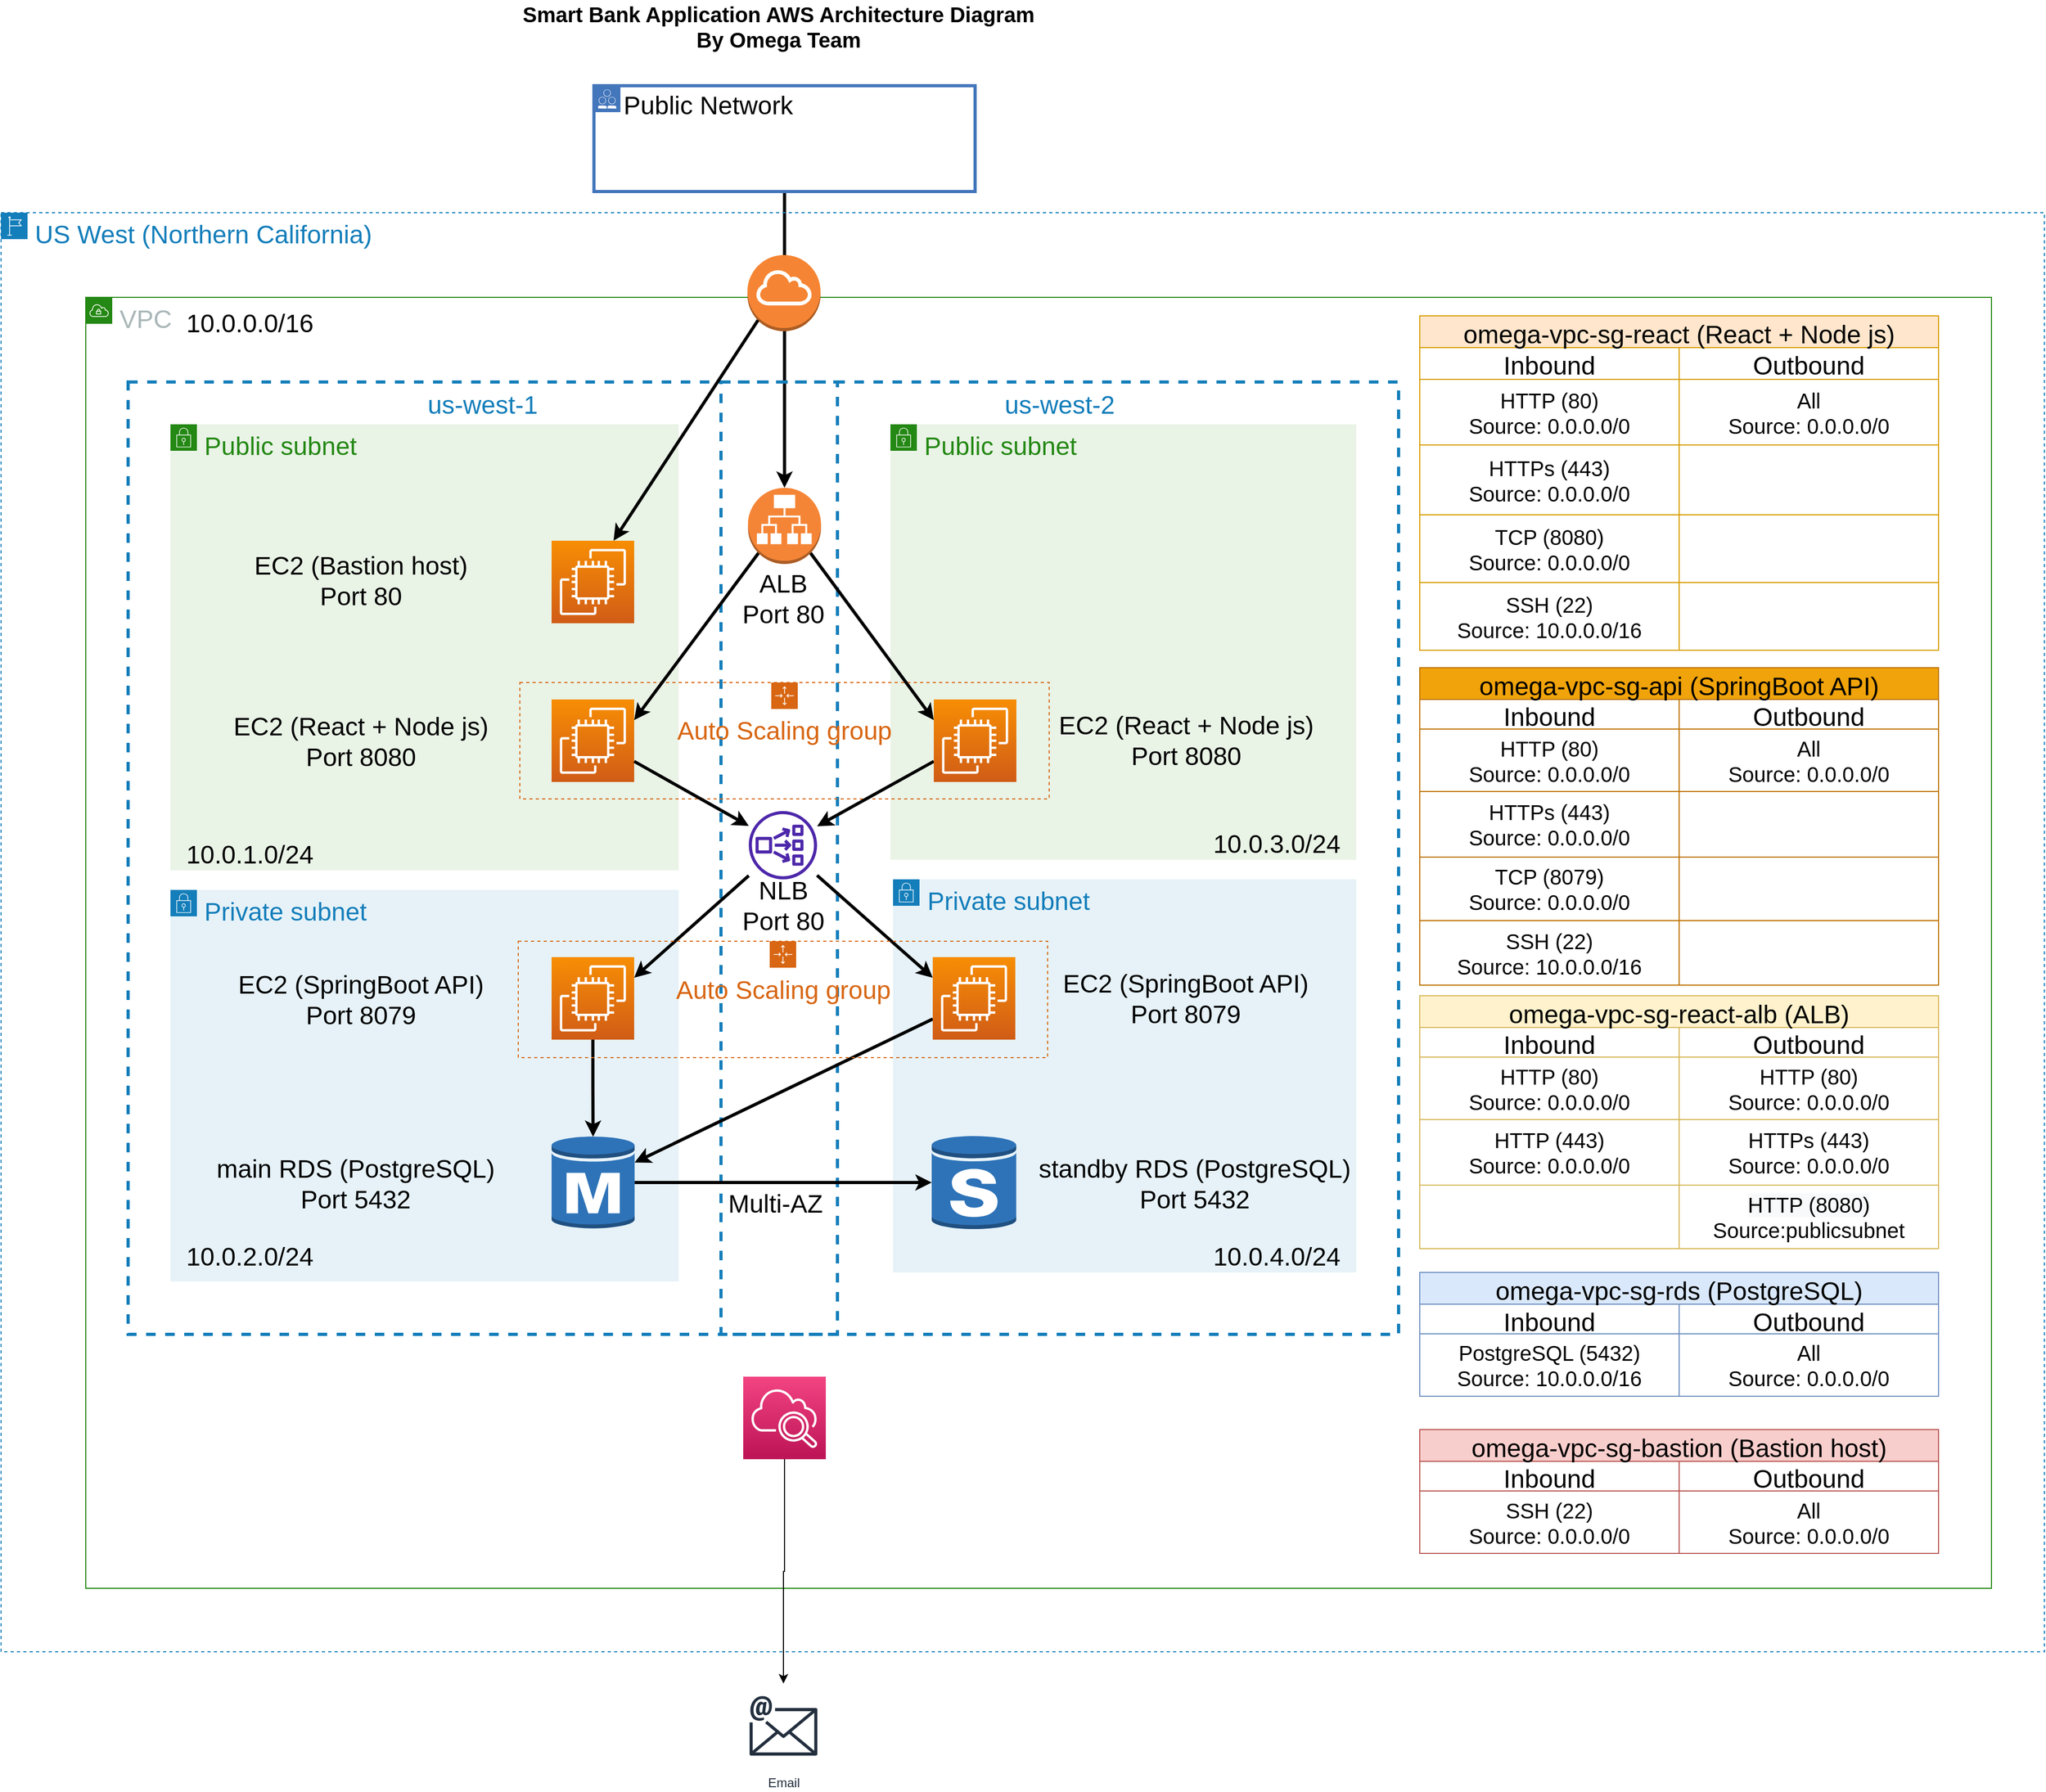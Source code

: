 <mxfile version="20.0.4" type="github">
  <diagram id="q4DbutcKK7p-0qS4GxbQ" name="Page-1">
    <mxGraphModel dx="1043" dy="931" grid="1" gridSize="10" guides="1" tooltips="1" connect="1" arrows="1" fold="1" page="1" pageScale="1" pageWidth="850" pageHeight="1100" math="0" shadow="0">
      <root>
        <mxCell id="0" />
        <mxCell id="1" parent="0" />
        <mxCell id="DpT2R7imNi2lBxHPkehf-1" value="&lt;b&gt;Smart Bank Application AWS Architecture Diagram&lt;br&gt;By Omega Team&lt;br&gt;&lt;/b&gt;" style="text;html=1;strokeColor=none;fillColor=none;align=center;verticalAlign=middle;whiteSpace=wrap;rounded=0;fontSize=20;" parent="1" vertex="1">
          <mxGeometry x="530" y="40" width="489" height="47.5" as="geometry" />
        </mxCell>
        <mxCell id="DpT2R7imNi2lBxHPkehf-2" style="edgeStyle=orthogonalEdgeStyle;rounded=0;orthogonalLoop=1;jettySize=auto;html=1;fontSize=24;strokeWidth=3;entryX=0.5;entryY=0;entryDx=0;entryDy=0;entryPerimeter=0;" parent="1" source="DpT2R7imNi2lBxHPkehf-97" target="DpT2R7imNi2lBxHPkehf-32" edge="1">
          <mxGeometry relative="1" as="geometry">
            <mxPoint x="780" y="392" as="targetPoint" />
          </mxGeometry>
        </mxCell>
        <mxCell id="DpT2R7imNi2lBxHPkehf-3" value="US West (Northern California)" style="points=[[0,0],[0.25,0],[0.5,0],[0.75,0],[1,0],[1,0.25],[1,0.5],[1,0.75],[1,1],[0.75,1],[0.5,1],[0.25,1],[0,1],[0,0.75],[0,0.5],[0,0.25]];outlineConnect=0;gradientColor=none;html=1;whiteSpace=wrap;fontSize=24;fontStyle=0;container=1;pointerEvents=0;collapsible=0;recursiveResize=0;shape=mxgraph.aws4.group;grIcon=mxgraph.aws4.group_region;strokeColor=#147EBA;fillColor=none;verticalAlign=top;align=left;spacingLeft=30;fontColor=#147EBA;dashed=1;" parent="1" vertex="1">
          <mxGeometry x="40" y="240" width="1930" height="1360" as="geometry" />
        </mxCell>
        <mxCell id="DpT2R7imNi2lBxHPkehf-4" value="VPC" style="points=[[0,0],[0.25,0],[0.5,0],[0.75,0],[1,0],[1,0.25],[1,0.5],[1,0.75],[1,1],[0.75,1],[0.5,1],[0.25,1],[0,1],[0,0.75],[0,0.5],[0,0.25]];outlineConnect=0;gradientColor=none;html=1;whiteSpace=wrap;fontSize=24;fontStyle=0;container=1;pointerEvents=0;collapsible=0;recursiveResize=0;shape=mxgraph.aws4.group;grIcon=mxgraph.aws4.group_vpc;strokeColor=#248814;fillColor=none;verticalAlign=top;align=left;spacingLeft=30;fontColor=#AAB7B8;dashed=0;" parent="DpT2R7imNi2lBxHPkehf-3" vertex="1">
          <mxGeometry x="80" y="80" width="1800" height="1220" as="geometry" />
        </mxCell>
        <mxCell id="DpT2R7imNi2lBxHPkehf-5" value="us-west-1" style="fillColor=none;strokeColor=#147EBA;dashed=1;verticalAlign=top;fontStyle=0;fontColor=#147EBA;fontSize=24;strokeWidth=3;" parent="DpT2R7imNi2lBxHPkehf-4" vertex="1">
          <mxGeometry x="40" y="80" width="670" height="900" as="geometry" />
        </mxCell>
        <mxCell id="DpT2R7imNi2lBxHPkehf-6" value="us-west-2" style="fillColor=none;strokeColor=#147EBA;dashed=1;verticalAlign=top;fontStyle=0;fontColor=#147EBA;fontSize=24;strokeWidth=3;" parent="DpT2R7imNi2lBxHPkehf-4" vertex="1">
          <mxGeometry x="600" y="80" width="640" height="900" as="geometry" />
        </mxCell>
        <mxCell id="DpT2R7imNi2lBxHPkehf-11" value="Public subnet" style="points=[[0,0],[0.25,0],[0.5,0],[0.75,0],[1,0],[1,0.25],[1,0.5],[1,0.75],[1,1],[0.75,1],[0.5,1],[0.25,1],[0,1],[0,0.75],[0,0.5],[0,0.25]];outlineConnect=0;gradientColor=none;html=1;whiteSpace=wrap;fontSize=24;fontStyle=0;container=1;pointerEvents=0;collapsible=0;recursiveResize=0;shape=mxgraph.aws4.group;grIcon=mxgraph.aws4.group_security_group;grStroke=0;strokeColor=#248814;fillColor=#E9F3E6;verticalAlign=top;align=left;spacingLeft=30;fontColor=#248814;dashed=0;" parent="DpT2R7imNi2lBxHPkehf-4" vertex="1">
          <mxGeometry x="760" y="120" width="440" height="411.5" as="geometry" />
        </mxCell>
        <mxCell id="DpT2R7imNi2lBxHPkehf-7" value="Public subnet" style="points=[[0,0],[0.25,0],[0.5,0],[0.75,0],[1,0],[1,0.25],[1,0.5],[1,0.75],[1,1],[0.75,1],[0.5,1],[0.25,1],[0,1],[0,0.75],[0,0.5],[0,0.25]];outlineConnect=0;gradientColor=none;html=1;whiteSpace=wrap;fontSize=24;fontStyle=0;container=1;pointerEvents=0;collapsible=0;recursiveResize=0;shape=mxgraph.aws4.group;grIcon=mxgraph.aws4.group_security_group;grStroke=0;strokeColor=#248814;fillColor=#E9F3E6;verticalAlign=top;align=left;spacingLeft=30;fontColor=#248814;dashed=0;" parent="DpT2R7imNi2lBxHPkehf-4" vertex="1">
          <mxGeometry x="80" y="120" width="480" height="421.5" as="geometry" />
        </mxCell>
        <mxCell id="DpT2R7imNi2lBxHPkehf-9" value="&lt;font style=&quot;font-size: 24px;&quot;&gt;10.0.1.0/24&lt;/font&gt;" style="text;html=1;strokeColor=none;fillColor=none;align=center;verticalAlign=middle;whiteSpace=wrap;rounded=0;" parent="DpT2R7imNi2lBxHPkehf-7" vertex="1">
          <mxGeometry y="391.5" width="150" height="30" as="geometry" />
        </mxCell>
        <mxCell id="DpT2R7imNi2lBxHPkehf-10" value="" style="sketch=0;points=[[0,0,0],[0.25,0,0],[0.5,0,0],[0.75,0,0],[1,0,0],[0,1,0],[0.25,1,0],[0.5,1,0],[0.75,1,0],[1,1,0],[0,0.25,0],[0,0.5,0],[0,0.75,0],[1,0.25,0],[1,0.5,0],[1,0.75,0]];outlineConnect=0;fontColor=#232F3E;gradientColor=#F78E04;gradientDirection=north;fillColor=#D05C17;strokeColor=#ffffff;dashed=0;verticalLabelPosition=bottom;verticalAlign=top;align=center;html=1;fontSize=12;fontStyle=0;aspect=fixed;shape=mxgraph.aws4.resourceIcon;resIcon=mxgraph.aws4.ec2;" parent="DpT2R7imNi2lBxHPkehf-7" vertex="1">
          <mxGeometry x="360" y="260" width="78" height="78" as="geometry" />
        </mxCell>
        <mxCell id="I4jei-cAk4bCKx9Ia-9q-2" value="Auto Scaling group" style="points=[[0,0],[0.25,0],[0.5,0],[0.75,0],[1,0],[1,0.25],[1,0.5],[1,0.75],[1,1],[0.75,1],[0.5,1],[0.25,1],[0,1],[0,0.75],[0,0.5],[0,0.25]];outlineConnect=0;gradientColor=none;html=1;whiteSpace=wrap;fontSize=24;fontStyle=0;container=1;pointerEvents=0;collapsible=0;recursiveResize=0;shape=mxgraph.aws4.groupCenter;grIcon=mxgraph.aws4.group_auto_scaling_group;grStroke=1;strokeColor=#D86613;fillColor=none;verticalAlign=top;align=center;fontColor=#D86613;dashed=1;spacingTop=25;" vertex="1" parent="DpT2R7imNi2lBxHPkehf-7">
          <mxGeometry x="330" y="244" width="500" height="110" as="geometry" />
        </mxCell>
        <mxCell id="DpT2R7imNi2lBxHPkehf-12" value="Private subnet" style="points=[[0,0],[0.25,0],[0.5,0],[0.75,0],[1,0],[1,0.25],[1,0.5],[1,0.75],[1,1],[0.75,1],[0.5,1],[0.25,1],[0,1],[0,0.75],[0,0.5],[0,0.25]];outlineConnect=0;gradientColor=none;html=1;whiteSpace=wrap;fontSize=24;fontStyle=0;container=1;pointerEvents=0;collapsible=0;recursiveResize=0;shape=mxgraph.aws4.group;grIcon=mxgraph.aws4.group_security_group;grStroke=0;strokeColor=#147EBA;fillColor=#E6F2F8;verticalAlign=top;align=left;spacingLeft=30;fontColor=#147EBA;dashed=0;" parent="DpT2R7imNi2lBxHPkehf-4" vertex="1">
          <mxGeometry x="80" y="560" width="480" height="370" as="geometry" />
        </mxCell>
        <mxCell id="DpT2R7imNi2lBxHPkehf-94" value="&lt;font style=&quot;font-size: 24px;&quot;&gt;10.0.2.0/24&lt;/font&gt;" style="text;html=1;strokeColor=none;fillColor=none;align=center;verticalAlign=middle;whiteSpace=wrap;rounded=0;" parent="DpT2R7imNi2lBxHPkehf-12" vertex="1">
          <mxGeometry y="331.5" width="150" height="30" as="geometry" />
        </mxCell>
        <mxCell id="DpT2R7imNi2lBxHPkehf-35" value="" style="sketch=0;points=[[0,0,0],[0.25,0,0],[0.5,0,0],[0.75,0,0],[1,0,0],[0,1,0],[0.25,1,0],[0.5,1,0],[0.75,1,0],[1,1,0],[0,0.25,0],[0,0.5,0],[0,0.75,0],[1,0.25,0],[1,0.5,0],[1,0.75,0]];outlineConnect=0;fontColor=#232F3E;gradientColor=#F78E04;gradientDirection=north;fillColor=#D05C17;strokeColor=#ffffff;dashed=0;verticalLabelPosition=bottom;verticalAlign=top;align=center;html=1;fontSize=12;fontStyle=0;aspect=fixed;shape=mxgraph.aws4.resourceIcon;resIcon=mxgraph.aws4.ec2;" parent="DpT2R7imNi2lBxHPkehf-12" vertex="1">
          <mxGeometry x="360" y="63.5" width="78" height="78" as="geometry" />
        </mxCell>
        <mxCell id="DpT2R7imNi2lBxHPkehf-25" value="" style="outlineConnect=0;dashed=0;verticalLabelPosition=bottom;verticalAlign=top;align=center;html=1;shape=mxgraph.aws3.rds_db_instance;fillColor=#2E73B8;gradientColor=none;fontSize=24;" parent="DpT2R7imNi2lBxHPkehf-12" vertex="1">
          <mxGeometry x="360" y="231.5" width="78.38" height="90" as="geometry" />
        </mxCell>
        <mxCell id="DpT2R7imNi2lBxHPkehf-17" style="edgeStyle=orthogonalEdgeStyle;rounded=0;orthogonalLoop=1;jettySize=auto;html=1;entryX=0.5;entryY=0.02;entryDx=0;entryDy=0;entryPerimeter=0;fontSize=24;strokeWidth=3;" parent="DpT2R7imNi2lBxHPkehf-12" source="DpT2R7imNi2lBxHPkehf-35" target="DpT2R7imNi2lBxHPkehf-25" edge="1">
          <mxGeometry relative="1" as="geometry" />
        </mxCell>
        <mxCell id="DpT2R7imNi2lBxHPkehf-13" value="Private subnet" style="points=[[0,0],[0.25,0],[0.5,0],[0.75,0],[1,0],[1,0.25],[1,0.5],[1,0.75],[1,1],[0.75,1],[0.5,1],[0.25,1],[0,1],[0,0.75],[0,0.5],[0,0.25]];outlineConnect=0;gradientColor=none;html=1;whiteSpace=wrap;fontSize=24;fontStyle=0;container=1;pointerEvents=0;collapsible=0;recursiveResize=0;shape=mxgraph.aws4.group;grIcon=mxgraph.aws4.group_security_group;grStroke=0;strokeColor=#147EBA;fillColor=#E6F2F8;verticalAlign=top;align=left;spacingLeft=30;fontColor=#147EBA;dashed=0;" parent="DpT2R7imNi2lBxHPkehf-4" vertex="1">
          <mxGeometry x="762.5" y="550" width="437.5" height="371.5" as="geometry" />
        </mxCell>
        <mxCell id="DpT2R7imNi2lBxHPkehf-14" value="&lt;font style=&quot;font-size: 24px;&quot;&gt;10.0.4.0/24&lt;/font&gt;" style="text;html=1;strokeColor=none;fillColor=none;align=center;verticalAlign=middle;whiteSpace=wrap;rounded=0;" parent="DpT2R7imNi2lBxHPkehf-13" vertex="1">
          <mxGeometry x="287.5" y="341.5" width="150" height="30" as="geometry" />
        </mxCell>
        <mxCell id="DpT2R7imNi2lBxHPkehf-16" value="" style="sketch=0;outlineConnect=0;fontColor=#232F3E;gradientColor=none;fillColor=#4D27AA;strokeColor=none;dashed=0;verticalLabelPosition=bottom;verticalAlign=top;align=center;html=1;fontSize=12;fontStyle=0;aspect=fixed;pointerEvents=1;shape=mxgraph.aws4.network_load_balancer;" parent="DpT2R7imNi2lBxHPkehf-4" vertex="1">
          <mxGeometry x="626.25" y="485.5" width="64.5" height="64.5" as="geometry" />
        </mxCell>
        <mxCell id="DpT2R7imNi2lBxHPkehf-18" value="" style="endArrow=classic;html=1;rounded=0;fontSize=24;strokeWidth=3;entryX=1;entryY=0.25;entryDx=0;entryDy=0;entryPerimeter=0;exitX=0.145;exitY=0.855;exitDx=0;exitDy=0;exitPerimeter=0;" parent="DpT2R7imNi2lBxHPkehf-4" source="DpT2R7imNi2lBxHPkehf-32" target="DpT2R7imNi2lBxHPkehf-10" edge="1">
          <mxGeometry width="50" height="50" relative="1" as="geometry">
            <mxPoint x="621" y="136.675" as="sourcePoint" />
            <mxPoint x="740" y="130" as="targetPoint" />
          </mxGeometry>
        </mxCell>
        <mxCell id="DpT2R7imNi2lBxHPkehf-19" value="" style="endArrow=classic;html=1;rounded=0;fontSize=24;strokeWidth=3;entryX=0;entryY=0.25;entryDx=0;entryDy=0;entryPerimeter=0;exitX=0.855;exitY=0.855;exitDx=0;exitDy=0;exitPerimeter=0;" parent="DpT2R7imNi2lBxHPkehf-4" source="DpT2R7imNi2lBxHPkehf-32" target="DpT2R7imNi2lBxHPkehf-92" edge="1">
          <mxGeometry width="50" height="50" relative="1" as="geometry">
            <mxPoint x="699.0" y="136.533" as="sourcePoint" />
            <mxPoint x="740" y="130" as="targetPoint" />
          </mxGeometry>
        </mxCell>
        <mxCell id="DpT2R7imNi2lBxHPkehf-20" value="" style="endArrow=classic;html=1;rounded=0;fontSize=24;strokeWidth=3;exitX=0;exitY=0.75;exitDx=0;exitDy=0;exitPerimeter=0;" parent="DpT2R7imNi2lBxHPkehf-4" source="DpT2R7imNi2lBxHPkehf-92" target="DpT2R7imNi2lBxHPkehf-16" edge="1">
          <mxGeometry width="50" height="50" relative="1" as="geometry">
            <mxPoint x="690" y="180" as="sourcePoint" />
            <mxPoint x="740" y="130" as="targetPoint" />
          </mxGeometry>
        </mxCell>
        <mxCell id="DpT2R7imNi2lBxHPkehf-21" value="" style="endArrow=classic;html=1;rounded=0;fontSize=24;strokeWidth=3;entryX=1;entryY=0.25;entryDx=0;entryDy=0;entryPerimeter=0;" parent="DpT2R7imNi2lBxHPkehf-4" source="DpT2R7imNi2lBxHPkehf-16" target="DpT2R7imNi2lBxHPkehf-35" edge="1">
          <mxGeometry width="50" height="50" relative="1" as="geometry">
            <mxPoint x="690" y="180" as="sourcePoint" />
            <mxPoint x="740" y="130" as="targetPoint" />
          </mxGeometry>
        </mxCell>
        <mxCell id="DpT2R7imNi2lBxHPkehf-22" value="" style="endArrow=classic;html=1;rounded=0;fontSize=24;strokeWidth=3;entryX=0;entryY=0.25;entryDx=0;entryDy=0;entryPerimeter=0;" parent="DpT2R7imNi2lBxHPkehf-4" source="DpT2R7imNi2lBxHPkehf-16" target="DpT2R7imNi2lBxHPkehf-93" edge="1">
          <mxGeometry width="50" height="50" relative="1" as="geometry">
            <mxPoint x="690" y="180" as="sourcePoint" />
            <mxPoint x="740" y="130" as="targetPoint" />
          </mxGeometry>
        </mxCell>
        <mxCell id="DpT2R7imNi2lBxHPkehf-23" style="edgeStyle=orthogonalEdgeStyle;rounded=0;orthogonalLoop=1;jettySize=auto;html=1;fontSize=24;strokeWidth=3;" parent="DpT2R7imNi2lBxHPkehf-4" source="DpT2R7imNi2lBxHPkehf-25" target="DpT2R7imNi2lBxHPkehf-34" edge="1">
          <mxGeometry relative="1" as="geometry">
            <mxPoint x="480" y="640" as="sourcePoint" />
            <mxPoint x="850" y="660" as="targetPoint" />
          </mxGeometry>
        </mxCell>
        <mxCell id="DpT2R7imNi2lBxHPkehf-24" value="Multi-AZ" style="edgeLabel;html=1;align=center;verticalAlign=middle;resizable=0;points=[];fontSize=24;" parent="DpT2R7imNi2lBxHPkehf-23" vertex="1" connectable="0">
          <mxGeometry x="0.322" y="-8" relative="1" as="geometry">
            <mxPoint x="-53" y="12" as="offset" />
          </mxGeometry>
        </mxCell>
        <mxCell id="DpT2R7imNi2lBxHPkehf-26" value="EC2 (React + Node js)&lt;br&gt;Port 8080" style="text;html=1;strokeColor=none;fillColor=none;align=center;verticalAlign=middle;whiteSpace=wrap;rounded=0;fontSize=24;" parent="DpT2R7imNi2lBxHPkehf-4" vertex="1">
          <mxGeometry x="879" y="379" width="321" height="80" as="geometry" />
        </mxCell>
        <mxCell id="DpT2R7imNi2lBxHPkehf-27" value="NLB&lt;br&gt;Port 80" style="text;html=1;strokeColor=none;fillColor=none;align=center;verticalAlign=middle;whiteSpace=wrap;rounded=0;fontSize=24;" parent="DpT2R7imNi2lBxHPkehf-4" vertex="1">
          <mxGeometry x="608.5" y="560" width="100" height="30" as="geometry" />
        </mxCell>
        <mxCell id="DpT2R7imNi2lBxHPkehf-28" value="ALB&lt;br&gt;Port 80" style="text;html=1;strokeColor=none;fillColor=none;align=center;verticalAlign=middle;whiteSpace=wrap;rounded=0;fontSize=24;" parent="DpT2R7imNi2lBxHPkehf-4" vertex="1">
          <mxGeometry x="608.5" y="270" width="100" height="30" as="geometry" />
        </mxCell>
        <mxCell id="DpT2R7imNi2lBxHPkehf-29" value="" style="endArrow=classic;html=1;rounded=0;fontSize=24;strokeWidth=3;exitX=1;exitY=0.75;exitDx=0;exitDy=0;exitPerimeter=0;" parent="DpT2R7imNi2lBxHPkehf-4" source="DpT2R7imNi2lBxHPkehf-10" target="DpT2R7imNi2lBxHPkehf-16" edge="1">
          <mxGeometry width="50" height="50" relative="1" as="geometry">
            <mxPoint x="690" y="260" as="sourcePoint" />
            <mxPoint x="740" y="210" as="targetPoint" />
          </mxGeometry>
        </mxCell>
        <mxCell id="DpT2R7imNi2lBxHPkehf-30" value="" style="endArrow=classic;html=1;rounded=0;exitX=0;exitY=0.75;exitDx=0;exitDy=0;exitPerimeter=0;strokeWidth=3;" parent="DpT2R7imNi2lBxHPkehf-4" source="DpT2R7imNi2lBxHPkehf-93" target="DpT2R7imNi2lBxHPkehf-25" edge="1">
          <mxGeometry width="50" height="50" relative="1" as="geometry">
            <mxPoint x="650" y="550" as="sourcePoint" />
            <mxPoint x="700" y="500" as="targetPoint" />
          </mxGeometry>
        </mxCell>
        <mxCell id="DpT2R7imNi2lBxHPkehf-31" value="&lt;font style=&quot;font-size: 24px;&quot;&gt;10.0.0.0/16&lt;/font&gt;" style="text;html=1;strokeColor=none;fillColor=none;align=center;verticalAlign=middle;whiteSpace=wrap;rounded=0;" parent="DpT2R7imNi2lBxHPkehf-4" vertex="1">
          <mxGeometry x="80" y="10" width="150" height="30" as="geometry" />
        </mxCell>
        <mxCell id="DpT2R7imNi2lBxHPkehf-32" value="" style="outlineConnect=0;dashed=0;verticalLabelPosition=bottom;verticalAlign=top;align=center;html=1;shape=mxgraph.aws3.application_load_balancer;fillColor=#F58536;gradientColor=none;" parent="DpT2R7imNi2lBxHPkehf-4" vertex="1">
          <mxGeometry x="625.5" y="180" width="69" height="72" as="geometry" />
        </mxCell>
        <mxCell id="DpT2R7imNi2lBxHPkehf-33" value="main&amp;nbsp;RDS (PostgreSQL)&lt;br&gt;Port 5432" style="text;html=1;strokeColor=none;fillColor=none;align=center;verticalAlign=middle;whiteSpace=wrap;rounded=0;fontSize=24;" parent="DpT2R7imNi2lBxHPkehf-4" vertex="1">
          <mxGeometry x="80" y="793.5" width="350" height="88" as="geometry" />
        </mxCell>
        <mxCell id="DpT2R7imNi2lBxHPkehf-34" value="" style="outlineConnect=0;dashed=0;verticalLabelPosition=bottom;verticalAlign=top;align=center;html=1;shape=mxgraph.aws3.rds_db_instance_standby_multi_az;fillColor=#2E73B8;gradientColor=none;fontSize=24;" parent="DpT2R7imNi2lBxHPkehf-4" vertex="1">
          <mxGeometry x="799" y="791.5" width="80" height="90" as="geometry" />
        </mxCell>
        <mxCell id="DpT2R7imNi2lBxHPkehf-36" value="EC2 (SpringBoot API)&lt;br&gt;Port 8079" style="text;html=1;strokeColor=none;fillColor=none;align=center;verticalAlign=middle;whiteSpace=wrap;rounded=0;fontSize=24;" parent="DpT2R7imNi2lBxHPkehf-4" vertex="1">
          <mxGeometry x="878" y="623.5" width="322" height="79" as="geometry" />
        </mxCell>
        <mxCell id="DpT2R7imNi2lBxHPkehf-37" value="omega-vpc-sg-react (React + Node js)" style="shape=table;startSize=30;container=1;collapsible=0;childLayout=tableLayout;fontSize=24;fillColor=#ffe6cc;strokeColor=#d79b00;" parent="DpT2R7imNi2lBxHPkehf-4" vertex="1">
          <mxGeometry x="1260" y="17.5" width="490" height="316" as="geometry" />
        </mxCell>
        <mxCell id="DpT2R7imNi2lBxHPkehf-38" value="" style="shape=tableRow;horizontal=0;startSize=0;swimlaneHead=0;swimlaneBody=0;top=0;left=0;bottom=0;right=0;collapsible=0;dropTarget=0;fillColor=none;points=[[0,0.5],[1,0.5]];portConstraint=eastwest;fontSize=24;" parent="DpT2R7imNi2lBxHPkehf-37" vertex="1">
          <mxGeometry y="30" width="490" height="30" as="geometry" />
        </mxCell>
        <mxCell id="DpT2R7imNi2lBxHPkehf-39" value="Inbound" style="shape=partialRectangle;html=1;whiteSpace=wrap;connectable=0;overflow=hidden;fillColor=none;top=0;left=0;bottom=0;right=0;pointerEvents=1;fontSize=24;" parent="DpT2R7imNi2lBxHPkehf-38" vertex="1">
          <mxGeometry width="245" height="30" as="geometry">
            <mxRectangle width="245" height="30" as="alternateBounds" />
          </mxGeometry>
        </mxCell>
        <mxCell id="DpT2R7imNi2lBxHPkehf-40" value="Outbound" style="shape=partialRectangle;html=1;whiteSpace=wrap;connectable=0;overflow=hidden;fillColor=none;top=0;left=0;bottom=0;right=0;pointerEvents=1;fontSize=24;" parent="DpT2R7imNi2lBxHPkehf-38" vertex="1">
          <mxGeometry x="245" width="245" height="30" as="geometry">
            <mxRectangle width="245" height="30" as="alternateBounds" />
          </mxGeometry>
        </mxCell>
        <mxCell id="DpT2R7imNi2lBxHPkehf-41" value="" style="shape=tableRow;horizontal=0;startSize=0;swimlaneHead=0;swimlaneBody=0;top=0;left=0;bottom=0;right=0;collapsible=0;dropTarget=0;fillColor=none;points=[[0,0.5],[1,0.5]];portConstraint=eastwest;fontSize=24;" parent="DpT2R7imNi2lBxHPkehf-37" vertex="1">
          <mxGeometry y="60" width="490" height="62" as="geometry" />
        </mxCell>
        <mxCell id="DpT2R7imNi2lBxHPkehf-42" value="&lt;font style=&quot;font-size: 20px;&quot;&gt;HTTP (80)&lt;br style=&quot;font-size: 20px;&quot;&gt;Source: 0.0.0.0/0&lt;/font&gt;" style="shape=partialRectangle;html=1;whiteSpace=wrap;connectable=0;overflow=hidden;fillColor=none;top=0;left=0;bottom=0;right=0;pointerEvents=1;fontSize=20;" parent="DpT2R7imNi2lBxHPkehf-41" vertex="1">
          <mxGeometry width="245" height="62" as="geometry">
            <mxRectangle width="245" height="62" as="alternateBounds" />
          </mxGeometry>
        </mxCell>
        <mxCell id="DpT2R7imNi2lBxHPkehf-43" value="All&lt;br&gt;Source: 0.0.0.0/0" style="shape=partialRectangle;html=1;whiteSpace=wrap;connectable=0;overflow=hidden;fillColor=none;top=0;left=0;bottom=0;right=0;pointerEvents=1;fontSize=20;labelBorderColor=none;strokeColor=none;" parent="DpT2R7imNi2lBxHPkehf-41" vertex="1">
          <mxGeometry x="245" width="245" height="62" as="geometry">
            <mxRectangle width="245" height="62" as="alternateBounds" />
          </mxGeometry>
        </mxCell>
        <mxCell id="DpT2R7imNi2lBxHPkehf-44" style="shape=tableRow;horizontal=0;startSize=0;swimlaneHead=0;swimlaneBody=0;top=0;left=0;bottom=0;right=0;collapsible=0;dropTarget=0;fillColor=none;points=[[0,0.5],[1,0.5]];portConstraint=eastwest;fontSize=24;" parent="DpT2R7imNi2lBxHPkehf-37" vertex="1">
          <mxGeometry y="122" width="490" height="66" as="geometry" />
        </mxCell>
        <mxCell id="DpT2R7imNi2lBxHPkehf-45" value="HTTPs (443)&lt;br&gt;Source: 0.0.0.0/0" style="shape=partialRectangle;html=1;whiteSpace=wrap;connectable=0;overflow=hidden;fillColor=none;top=0;left=0;bottom=0;right=0;pointerEvents=1;fontSize=20;" parent="DpT2R7imNi2lBxHPkehf-44" vertex="1">
          <mxGeometry width="245" height="66" as="geometry">
            <mxRectangle width="245" height="66" as="alternateBounds" />
          </mxGeometry>
        </mxCell>
        <mxCell id="DpT2R7imNi2lBxHPkehf-46" value="" style="shape=partialRectangle;html=1;whiteSpace=wrap;connectable=0;overflow=hidden;fillColor=none;top=0;left=0;bottom=0;right=0;pointerEvents=1;fontSize=20;labelBorderColor=none;strokeColor=none;" parent="DpT2R7imNi2lBxHPkehf-44" vertex="1">
          <mxGeometry x="245" width="245" height="66" as="geometry">
            <mxRectangle width="245" height="66" as="alternateBounds" />
          </mxGeometry>
        </mxCell>
        <mxCell id="DpT2R7imNi2lBxHPkehf-47" style="shape=tableRow;horizontal=0;startSize=0;swimlaneHead=0;swimlaneBody=0;top=0;left=0;bottom=0;right=0;collapsible=0;dropTarget=0;fillColor=none;points=[[0,0.5],[1,0.5]];portConstraint=eastwest;fontSize=24;" parent="DpT2R7imNi2lBxHPkehf-37" vertex="1">
          <mxGeometry y="188" width="490" height="64" as="geometry" />
        </mxCell>
        <mxCell id="DpT2R7imNi2lBxHPkehf-48" value="TCP (8080)&lt;br&gt;Source: 0.0.0.0/0" style="shape=partialRectangle;html=1;whiteSpace=wrap;connectable=0;overflow=hidden;fillColor=none;top=0;left=0;bottom=0;right=0;pointerEvents=1;fontSize=20;" parent="DpT2R7imNi2lBxHPkehf-47" vertex="1">
          <mxGeometry width="245" height="64" as="geometry">
            <mxRectangle width="245" height="64" as="alternateBounds" />
          </mxGeometry>
        </mxCell>
        <mxCell id="DpT2R7imNi2lBxHPkehf-49" value="" style="shape=partialRectangle;html=1;whiteSpace=wrap;connectable=0;overflow=hidden;fillColor=none;top=0;left=0;bottom=0;right=0;pointerEvents=1;fontSize=20;labelBorderColor=none;strokeColor=none;" parent="DpT2R7imNi2lBxHPkehf-47" vertex="1">
          <mxGeometry x="245" width="245" height="64" as="geometry">
            <mxRectangle width="245" height="64" as="alternateBounds" />
          </mxGeometry>
        </mxCell>
        <mxCell id="DpT2R7imNi2lBxHPkehf-50" style="shape=tableRow;horizontal=0;startSize=0;swimlaneHead=0;swimlaneBody=0;top=0;left=0;bottom=0;right=0;collapsible=0;dropTarget=0;fillColor=none;points=[[0,0.5],[1,0.5]];portConstraint=eastwest;fontSize=24;" parent="DpT2R7imNi2lBxHPkehf-37" vertex="1">
          <mxGeometry y="252" width="490" height="64" as="geometry" />
        </mxCell>
        <mxCell id="DpT2R7imNi2lBxHPkehf-51" value="SSH (22)&lt;br&gt;Source: 10.0.0.0/16" style="shape=partialRectangle;html=1;whiteSpace=wrap;connectable=0;overflow=hidden;fillColor=none;top=0;left=0;bottom=0;right=0;pointerEvents=1;fontSize=20;" parent="DpT2R7imNi2lBxHPkehf-50" vertex="1">
          <mxGeometry width="245" height="64" as="geometry">
            <mxRectangle width="245" height="64" as="alternateBounds" />
          </mxGeometry>
        </mxCell>
        <mxCell id="DpT2R7imNi2lBxHPkehf-52" value="" style="shape=partialRectangle;html=1;whiteSpace=wrap;connectable=0;overflow=hidden;fillColor=none;top=0;left=0;bottom=0;right=0;pointerEvents=1;fontSize=20;labelBorderColor=none;strokeColor=none;" parent="DpT2R7imNi2lBxHPkehf-50" vertex="1">
          <mxGeometry x="245" width="245" height="64" as="geometry">
            <mxRectangle width="245" height="64" as="alternateBounds" />
          </mxGeometry>
        </mxCell>
        <mxCell id="DpT2R7imNi2lBxHPkehf-53" value="omega-vpc-sg-api (SpringBoot API)" style="shape=table;startSize=30;container=1;collapsible=0;childLayout=tableLayout;fontSize=24;fillColor=#f0a30a;strokeColor=#BD7000;fontColor=#000000;" parent="DpT2R7imNi2lBxHPkehf-4" vertex="1">
          <mxGeometry x="1260" y="350" width="490" height="300" as="geometry" />
        </mxCell>
        <mxCell id="DpT2R7imNi2lBxHPkehf-54" value="" style="shape=tableRow;horizontal=0;startSize=0;swimlaneHead=0;swimlaneBody=0;top=0;left=0;bottom=0;right=0;collapsible=0;dropTarget=0;fillColor=none;points=[[0,0.5],[1,0.5]];portConstraint=eastwest;fontSize=24;" parent="DpT2R7imNi2lBxHPkehf-53" vertex="1">
          <mxGeometry y="30" width="490" height="28" as="geometry" />
        </mxCell>
        <mxCell id="DpT2R7imNi2lBxHPkehf-55" value="Inbound" style="shape=partialRectangle;html=1;whiteSpace=wrap;connectable=0;overflow=hidden;fillColor=none;top=0;left=0;bottom=0;right=0;pointerEvents=1;fontSize=24;" parent="DpT2R7imNi2lBxHPkehf-54" vertex="1">
          <mxGeometry width="245" height="28" as="geometry">
            <mxRectangle width="245" height="28" as="alternateBounds" />
          </mxGeometry>
        </mxCell>
        <mxCell id="DpT2R7imNi2lBxHPkehf-56" value="Outbound" style="shape=partialRectangle;html=1;whiteSpace=wrap;connectable=0;overflow=hidden;fillColor=none;top=0;left=0;bottom=0;right=0;pointerEvents=1;fontSize=24;" parent="DpT2R7imNi2lBxHPkehf-54" vertex="1">
          <mxGeometry x="245" width="245" height="28" as="geometry">
            <mxRectangle width="245" height="28" as="alternateBounds" />
          </mxGeometry>
        </mxCell>
        <mxCell id="DpT2R7imNi2lBxHPkehf-57" value="" style="shape=tableRow;horizontal=0;startSize=0;swimlaneHead=0;swimlaneBody=0;top=0;left=0;bottom=0;right=0;collapsible=0;dropTarget=0;fillColor=none;points=[[0,0.5],[1,0.5]];portConstraint=eastwest;fontSize=24;" parent="DpT2R7imNi2lBxHPkehf-53" vertex="1">
          <mxGeometry y="58" width="490" height="59" as="geometry" />
        </mxCell>
        <mxCell id="DpT2R7imNi2lBxHPkehf-58" value="&lt;font style=&quot;font-size: 20px;&quot;&gt;HTTP (80)&lt;br style=&quot;font-size: 20px;&quot;&gt;Source: 0.0.0.0/0&lt;/font&gt;" style="shape=partialRectangle;html=1;whiteSpace=wrap;connectable=0;overflow=hidden;fillColor=none;top=0;left=0;bottom=0;right=0;pointerEvents=1;fontSize=20;" parent="DpT2R7imNi2lBxHPkehf-57" vertex="1">
          <mxGeometry width="245" height="59" as="geometry">
            <mxRectangle width="245" height="59" as="alternateBounds" />
          </mxGeometry>
        </mxCell>
        <mxCell id="DpT2R7imNi2lBxHPkehf-59" value="All&lt;br&gt;Source: 0.0.0.0/0" style="shape=partialRectangle;html=1;whiteSpace=wrap;connectable=0;overflow=hidden;fillColor=none;top=0;left=0;bottom=0;right=0;pointerEvents=1;fontSize=20;labelBorderColor=none;strokeColor=none;" parent="DpT2R7imNi2lBxHPkehf-57" vertex="1">
          <mxGeometry x="245" width="245" height="59" as="geometry">
            <mxRectangle width="245" height="59" as="alternateBounds" />
          </mxGeometry>
        </mxCell>
        <mxCell id="DpT2R7imNi2lBxHPkehf-60" style="shape=tableRow;horizontal=0;startSize=0;swimlaneHead=0;swimlaneBody=0;top=0;left=0;bottom=0;right=0;collapsible=0;dropTarget=0;fillColor=none;points=[[0,0.5],[1,0.5]];portConstraint=eastwest;fontSize=24;" parent="DpT2R7imNi2lBxHPkehf-53" vertex="1">
          <mxGeometry y="117" width="490" height="62" as="geometry" />
        </mxCell>
        <mxCell id="DpT2R7imNi2lBxHPkehf-61" value="HTTPs (443)&lt;br&gt;Source: 0.0.0.0/0" style="shape=partialRectangle;html=1;whiteSpace=wrap;connectable=0;overflow=hidden;fillColor=none;top=0;left=0;bottom=0;right=0;pointerEvents=1;fontSize=20;" parent="DpT2R7imNi2lBxHPkehf-60" vertex="1">
          <mxGeometry width="245" height="62" as="geometry">
            <mxRectangle width="245" height="62" as="alternateBounds" />
          </mxGeometry>
        </mxCell>
        <mxCell id="DpT2R7imNi2lBxHPkehf-62" value="" style="shape=partialRectangle;html=1;whiteSpace=wrap;connectable=0;overflow=hidden;fillColor=none;top=0;left=0;bottom=0;right=0;pointerEvents=1;fontSize=20;labelBorderColor=none;strokeColor=none;" parent="DpT2R7imNi2lBxHPkehf-60" vertex="1">
          <mxGeometry x="245" width="245" height="62" as="geometry">
            <mxRectangle width="245" height="62" as="alternateBounds" />
          </mxGeometry>
        </mxCell>
        <mxCell id="DpT2R7imNi2lBxHPkehf-63" style="shape=tableRow;horizontal=0;startSize=0;swimlaneHead=0;swimlaneBody=0;top=0;left=0;bottom=0;right=0;collapsible=0;dropTarget=0;fillColor=none;points=[[0,0.5],[1,0.5]];portConstraint=eastwest;fontSize=24;" parent="DpT2R7imNi2lBxHPkehf-53" vertex="1">
          <mxGeometry y="179" width="490" height="60" as="geometry" />
        </mxCell>
        <mxCell id="DpT2R7imNi2lBxHPkehf-64" value="TCP (8079)&lt;br&gt;Source: 0.0.0.0/0" style="shape=partialRectangle;html=1;whiteSpace=wrap;connectable=0;overflow=hidden;fillColor=none;top=0;left=0;bottom=0;right=0;pointerEvents=1;fontSize=20;" parent="DpT2R7imNi2lBxHPkehf-63" vertex="1">
          <mxGeometry width="245" height="60" as="geometry">
            <mxRectangle width="245" height="60" as="alternateBounds" />
          </mxGeometry>
        </mxCell>
        <mxCell id="DpT2R7imNi2lBxHPkehf-65" value="" style="shape=partialRectangle;html=1;whiteSpace=wrap;connectable=0;overflow=hidden;fillColor=none;top=0;left=0;bottom=0;right=0;pointerEvents=1;fontSize=20;labelBorderColor=none;strokeColor=none;" parent="DpT2R7imNi2lBxHPkehf-63" vertex="1">
          <mxGeometry x="245" width="245" height="60" as="geometry">
            <mxRectangle width="245" height="60" as="alternateBounds" />
          </mxGeometry>
        </mxCell>
        <mxCell id="DpT2R7imNi2lBxHPkehf-66" style="shape=tableRow;horizontal=0;startSize=0;swimlaneHead=0;swimlaneBody=0;top=0;left=0;bottom=0;right=0;collapsible=0;dropTarget=0;fillColor=none;points=[[0,0.5],[1,0.5]];portConstraint=eastwest;fontSize=24;" parent="DpT2R7imNi2lBxHPkehf-53" vertex="1">
          <mxGeometry y="239" width="490" height="61" as="geometry" />
        </mxCell>
        <mxCell id="DpT2R7imNi2lBxHPkehf-67" value="SSH (22)&lt;br&gt;Source: 10.0.0.0/16" style="shape=partialRectangle;html=1;whiteSpace=wrap;connectable=0;overflow=hidden;fillColor=none;top=0;left=0;bottom=0;right=0;pointerEvents=1;fontSize=20;" parent="DpT2R7imNi2lBxHPkehf-66" vertex="1">
          <mxGeometry width="245" height="61" as="geometry">
            <mxRectangle width="245" height="61" as="alternateBounds" />
          </mxGeometry>
        </mxCell>
        <mxCell id="DpT2R7imNi2lBxHPkehf-68" value="" style="shape=partialRectangle;html=1;whiteSpace=wrap;connectable=0;overflow=hidden;fillColor=none;top=0;left=0;bottom=0;right=0;pointerEvents=1;fontSize=20;labelBorderColor=none;strokeColor=none;" parent="DpT2R7imNi2lBxHPkehf-66" vertex="1">
          <mxGeometry x="245" width="245" height="61" as="geometry">
            <mxRectangle width="245" height="61" as="alternateBounds" />
          </mxGeometry>
        </mxCell>
        <mxCell id="DpT2R7imNi2lBxHPkehf-69" value="omega-vpc-sg-react-alb (ALB)" style="shape=table;startSize=30;container=1;collapsible=0;childLayout=tableLayout;fontSize=24;fillColor=#fff2cc;strokeColor=#d6b656;" parent="DpT2R7imNi2lBxHPkehf-4" vertex="1">
          <mxGeometry x="1260" y="660" width="490" height="239" as="geometry" />
        </mxCell>
        <mxCell id="DpT2R7imNi2lBxHPkehf-70" value="" style="shape=tableRow;horizontal=0;startSize=0;swimlaneHead=0;swimlaneBody=0;top=0;left=0;bottom=0;right=0;collapsible=0;dropTarget=0;fillColor=none;points=[[0,0.5],[1,0.5]];portConstraint=eastwest;fontSize=24;" parent="DpT2R7imNi2lBxHPkehf-69" vertex="1">
          <mxGeometry y="30" width="490" height="28" as="geometry" />
        </mxCell>
        <mxCell id="DpT2R7imNi2lBxHPkehf-71" value="Inbound" style="shape=partialRectangle;html=1;whiteSpace=wrap;connectable=0;overflow=hidden;fillColor=none;top=0;left=0;bottom=0;right=0;pointerEvents=1;fontSize=24;" parent="DpT2R7imNi2lBxHPkehf-70" vertex="1">
          <mxGeometry width="245" height="28" as="geometry">
            <mxRectangle width="245" height="28" as="alternateBounds" />
          </mxGeometry>
        </mxCell>
        <mxCell id="DpT2R7imNi2lBxHPkehf-72" value="Outbound" style="shape=partialRectangle;html=1;whiteSpace=wrap;connectable=0;overflow=hidden;fillColor=none;top=0;left=0;bottom=0;right=0;pointerEvents=1;fontSize=24;" parent="DpT2R7imNi2lBxHPkehf-70" vertex="1">
          <mxGeometry x="245" width="245" height="28" as="geometry">
            <mxRectangle width="245" height="28" as="alternateBounds" />
          </mxGeometry>
        </mxCell>
        <mxCell id="DpT2R7imNi2lBxHPkehf-73" value="" style="shape=tableRow;horizontal=0;startSize=0;swimlaneHead=0;swimlaneBody=0;top=0;left=0;bottom=0;right=0;collapsible=0;dropTarget=0;fillColor=none;points=[[0,0.5],[1,0.5]];portConstraint=eastwest;fontSize=24;" parent="DpT2R7imNi2lBxHPkehf-69" vertex="1">
          <mxGeometry y="58" width="490" height="59" as="geometry" />
        </mxCell>
        <mxCell id="DpT2R7imNi2lBxHPkehf-74" value="&lt;font style=&quot;font-size: 20px;&quot;&gt;HTTP (80)&lt;br style=&quot;font-size: 20px;&quot;&gt;Source: 0.0.0.0/0&lt;/font&gt;" style="shape=partialRectangle;html=1;whiteSpace=wrap;connectable=0;overflow=hidden;fillColor=none;top=0;left=0;bottom=0;right=0;pointerEvents=1;fontSize=20;" parent="DpT2R7imNi2lBxHPkehf-73" vertex="1">
          <mxGeometry width="245" height="59" as="geometry">
            <mxRectangle width="245" height="59" as="alternateBounds" />
          </mxGeometry>
        </mxCell>
        <mxCell id="DpT2R7imNi2lBxHPkehf-75" value="HTTP (80)&lt;br&gt;Source: 0.0.0.0/0" style="shape=partialRectangle;html=1;whiteSpace=wrap;connectable=0;overflow=hidden;fillColor=none;top=0;left=0;bottom=0;right=0;pointerEvents=1;fontSize=20;labelBorderColor=none;strokeColor=none;" parent="DpT2R7imNi2lBxHPkehf-73" vertex="1">
          <mxGeometry x="245" width="245" height="59" as="geometry">
            <mxRectangle width="245" height="59" as="alternateBounds" />
          </mxGeometry>
        </mxCell>
        <mxCell id="DpT2R7imNi2lBxHPkehf-76" style="shape=tableRow;horizontal=0;startSize=0;swimlaneHead=0;swimlaneBody=0;top=0;left=0;bottom=0;right=0;collapsible=0;dropTarget=0;fillColor=none;points=[[0,0.5],[1,0.5]];portConstraint=eastwest;fontSize=24;" parent="DpT2R7imNi2lBxHPkehf-69" vertex="1">
          <mxGeometry y="117" width="490" height="62" as="geometry" />
        </mxCell>
        <mxCell id="DpT2R7imNi2lBxHPkehf-77" value="HTTP (443)&lt;br&gt;Source: 0.0.0.0/0" style="shape=partialRectangle;html=1;whiteSpace=wrap;connectable=0;overflow=hidden;fillColor=none;top=0;left=0;bottom=0;right=0;pointerEvents=1;fontSize=20;" parent="DpT2R7imNi2lBxHPkehf-76" vertex="1">
          <mxGeometry width="245" height="62" as="geometry">
            <mxRectangle width="245" height="62" as="alternateBounds" />
          </mxGeometry>
        </mxCell>
        <mxCell id="DpT2R7imNi2lBxHPkehf-78" value="HTTPs (443)&lt;br&gt;Source: 0.0.0.0/0" style="shape=partialRectangle;html=1;whiteSpace=wrap;connectable=0;overflow=hidden;fillColor=none;top=0;left=0;bottom=0;right=0;pointerEvents=1;fontSize=20;labelBorderColor=none;strokeColor=none;" parent="DpT2R7imNi2lBxHPkehf-76" vertex="1">
          <mxGeometry x="245" width="245" height="62" as="geometry">
            <mxRectangle width="245" height="62" as="alternateBounds" />
          </mxGeometry>
        </mxCell>
        <mxCell id="DpT2R7imNi2lBxHPkehf-79" style="shape=tableRow;horizontal=0;startSize=0;swimlaneHead=0;swimlaneBody=0;top=0;left=0;bottom=0;right=0;collapsible=0;dropTarget=0;fillColor=none;points=[[0,0.5],[1,0.5]];portConstraint=eastwest;fontSize=24;" parent="DpT2R7imNi2lBxHPkehf-69" vertex="1">
          <mxGeometry y="179" width="490" height="60" as="geometry" />
        </mxCell>
        <mxCell id="DpT2R7imNi2lBxHPkehf-80" value="" style="shape=partialRectangle;html=1;whiteSpace=wrap;connectable=0;overflow=hidden;fillColor=none;top=0;left=0;bottom=0;right=0;pointerEvents=1;fontSize=20;" parent="DpT2R7imNi2lBxHPkehf-79" vertex="1">
          <mxGeometry width="245" height="60" as="geometry">
            <mxRectangle width="245" height="60" as="alternateBounds" />
          </mxGeometry>
        </mxCell>
        <mxCell id="DpT2R7imNi2lBxHPkehf-81" value="&lt;span style=&quot;color: rgb(0, 0, 0); font-family: Helvetica; font-size: 20px; font-style: normal; font-variant-ligatures: normal; font-variant-caps: normal; font-weight: 400; letter-spacing: normal; orphans: 2; text-align: center; text-indent: 0px; text-transform: none; widows: 2; word-spacing: 0px; -webkit-text-stroke-width: 0px; background-color: rgb(248, 249, 250); text-decoration-thickness: initial; text-decoration-style: initial; text-decoration-color: initial; float: none; display: inline !important;&quot;&gt;HTTP (8080)&lt;/span&gt;&lt;br style=&quot;color: rgb(0, 0, 0); font-family: Helvetica; font-size: 20px; font-style: normal; font-variant-ligatures: normal; font-variant-caps: normal; font-weight: 400; letter-spacing: normal; orphans: 2; text-align: center; text-indent: 0px; text-transform: none; widows: 2; word-spacing: 0px; -webkit-text-stroke-width: 0px; background-color: rgb(248, 249, 250); text-decoration-thickness: initial; text-decoration-style: initial; text-decoration-color: initial;&quot;&gt;Source:publicsubnet" style="shape=partialRectangle;html=1;whiteSpace=wrap;connectable=0;overflow=hidden;fillColor=none;top=0;left=0;bottom=0;right=0;pointerEvents=1;fontSize=20;labelBorderColor=none;strokeColor=none;" parent="DpT2R7imNi2lBxHPkehf-79" vertex="1">
          <mxGeometry x="245" width="245" height="60" as="geometry">
            <mxRectangle width="245" height="60" as="alternateBounds" />
          </mxGeometry>
        </mxCell>
        <mxCell id="DpT2R7imNi2lBxHPkehf-82" value="" style="sketch=0;points=[[0,0,0],[0.25,0,0],[0.5,0,0],[0.75,0,0],[1,0,0],[0,1,0],[0.25,1,0],[0.5,1,0],[0.75,1,0],[1,1,0],[0,0.25,0],[0,0.5,0],[0,0.75,0],[1,0.25,0],[1,0.5,0],[1,0.75,0]];points=[[0,0,0],[0.25,0,0],[0.5,0,0],[0.75,0,0],[1,0,0],[0,1,0],[0.25,1,0],[0.5,1,0],[0.75,1,0],[1,1,0],[0,0.25,0],[0,0.5,0],[0,0.75,0],[1,0.25,0],[1,0.5,0],[1,0.75,0]];outlineConnect=0;fontColor=#232F3E;gradientColor=#F34482;gradientDirection=north;fillColor=#BC1356;strokeColor=#ffffff;dashed=0;verticalLabelPosition=bottom;verticalAlign=top;align=center;html=1;fontSize=12;fontStyle=0;aspect=fixed;shape=mxgraph.aws4.resourceIcon;resIcon=mxgraph.aws4.cloudwatch_2;" parent="DpT2R7imNi2lBxHPkehf-4" vertex="1">
          <mxGeometry x="621" y="1020" width="78" height="78" as="geometry" />
        </mxCell>
        <mxCell id="DpT2R7imNi2lBxHPkehf-83" value="omega-vpc-sg-rds (PostgreSQL)" style="shape=table;startSize=30;container=1;collapsible=0;childLayout=tableLayout;fontSize=24;fillColor=#dae8fc;strokeColor=#6c8ebf;" parent="DpT2R7imNi2lBxHPkehf-4" vertex="1">
          <mxGeometry x="1260" y="921.5" width="490" height="117" as="geometry" />
        </mxCell>
        <mxCell id="DpT2R7imNi2lBxHPkehf-84" value="" style="shape=tableRow;horizontal=0;startSize=0;swimlaneHead=0;swimlaneBody=0;top=0;left=0;bottom=0;right=0;collapsible=0;dropTarget=0;fillColor=none;points=[[0,0.5],[1,0.5]];portConstraint=eastwest;fontSize=24;" parent="DpT2R7imNi2lBxHPkehf-83" vertex="1">
          <mxGeometry y="30" width="490" height="28" as="geometry" />
        </mxCell>
        <mxCell id="DpT2R7imNi2lBxHPkehf-85" value="Inbound" style="shape=partialRectangle;html=1;whiteSpace=wrap;connectable=0;overflow=hidden;fillColor=none;top=0;left=0;bottom=0;right=0;pointerEvents=1;fontSize=24;" parent="DpT2R7imNi2lBxHPkehf-84" vertex="1">
          <mxGeometry width="245" height="28" as="geometry">
            <mxRectangle width="245" height="28" as="alternateBounds" />
          </mxGeometry>
        </mxCell>
        <mxCell id="DpT2R7imNi2lBxHPkehf-86" value="Outbound" style="shape=partialRectangle;html=1;whiteSpace=wrap;connectable=0;overflow=hidden;fillColor=none;top=0;left=0;bottom=0;right=0;pointerEvents=1;fontSize=24;" parent="DpT2R7imNi2lBxHPkehf-84" vertex="1">
          <mxGeometry x="245" width="245" height="28" as="geometry">
            <mxRectangle width="245" height="28" as="alternateBounds" />
          </mxGeometry>
        </mxCell>
        <mxCell id="DpT2R7imNi2lBxHPkehf-87" value="" style="shape=tableRow;horizontal=0;startSize=0;swimlaneHead=0;swimlaneBody=0;top=0;left=0;bottom=0;right=0;collapsible=0;dropTarget=0;fillColor=none;points=[[0,0.5],[1,0.5]];portConstraint=eastwest;fontSize=24;" parent="DpT2R7imNi2lBxHPkehf-83" vertex="1">
          <mxGeometry y="58" width="490" height="59" as="geometry" />
        </mxCell>
        <mxCell id="DpT2R7imNi2lBxHPkehf-88" value="&lt;font style=&quot;font-size: 20px;&quot;&gt;PostgreSQL (5432)&lt;br style=&quot;font-size: 20px;&quot;&gt;Source: 10.0.0.0/16&lt;/font&gt;" style="shape=partialRectangle;html=1;whiteSpace=wrap;connectable=0;overflow=hidden;fillColor=none;top=0;left=0;bottom=0;right=0;pointerEvents=1;fontSize=20;" parent="DpT2R7imNi2lBxHPkehf-87" vertex="1">
          <mxGeometry width="245" height="59" as="geometry">
            <mxRectangle width="245" height="59" as="alternateBounds" />
          </mxGeometry>
        </mxCell>
        <mxCell id="DpT2R7imNi2lBxHPkehf-89" value="All&lt;br&gt;Source: 0.0.0.0/0" style="shape=partialRectangle;html=1;whiteSpace=wrap;connectable=0;overflow=hidden;fillColor=none;top=0;left=0;bottom=0;right=0;pointerEvents=1;fontSize=20;labelBorderColor=none;strokeColor=none;" parent="DpT2R7imNi2lBxHPkehf-87" vertex="1">
          <mxGeometry x="245" width="245" height="59" as="geometry">
            <mxRectangle width="245" height="59" as="alternateBounds" />
          </mxGeometry>
        </mxCell>
        <mxCell id="DpT2R7imNi2lBxHPkehf-91" value="&lt;font style=&quot;font-size: 24px;&quot;&gt;10.0.3.0/24&lt;/font&gt;" style="text;html=1;strokeColor=none;fillColor=none;align=center;verticalAlign=middle;whiteSpace=wrap;rounded=0;" parent="DpT2R7imNi2lBxHPkehf-4" vertex="1">
          <mxGeometry x="1050" y="501.5" width="150" height="30" as="geometry" />
        </mxCell>
        <mxCell id="DpT2R7imNi2lBxHPkehf-93" value="" style="sketch=0;points=[[0,0,0],[0.25,0,0],[0.5,0,0],[0.75,0,0],[1,0,0],[0,1,0],[0.25,1,0],[0.5,1,0],[0.75,1,0],[1,1,0],[0,0.25,0],[0,0.5,0],[0,0.75,0],[1,0.25,0],[1,0.5,0],[1,0.75,0]];outlineConnect=0;fontColor=#232F3E;gradientColor=#F78E04;gradientDirection=north;fillColor=#D05C17;strokeColor=#ffffff;dashed=0;verticalLabelPosition=bottom;verticalAlign=top;align=center;html=1;fontSize=12;fontStyle=0;aspect=fixed;shape=mxgraph.aws4.resourceIcon;resIcon=mxgraph.aws4.ec2;" parent="DpT2R7imNi2lBxHPkehf-4" vertex="1">
          <mxGeometry x="800" y="623.5" width="78" height="78" as="geometry" />
        </mxCell>
        <mxCell id="DpT2R7imNi2lBxHPkehf-95" value="EC2 (SpringBoot API)&lt;br&gt;Port 8079" style="text;html=1;strokeColor=none;fillColor=none;align=center;verticalAlign=middle;whiteSpace=wrap;rounded=0;fontSize=24;" parent="DpT2R7imNi2lBxHPkehf-4" vertex="1">
          <mxGeometry x="80" y="624.5" width="360" height="78" as="geometry" />
        </mxCell>
        <mxCell id="DpT2R7imNi2lBxHPkehf-15" value="standby RDS (PostgreSQL)&lt;br&gt;Port 5432" style="text;html=1;strokeColor=none;fillColor=none;align=center;verticalAlign=middle;whiteSpace=wrap;rounded=0;fontSize=24;" parent="DpT2R7imNi2lBxHPkehf-4" vertex="1">
          <mxGeometry x="895" y="797.5" width="305" height="80" as="geometry" />
        </mxCell>
        <mxCell id="u4KVmvpJrNu0O2P0xlmL-3" value="" style="sketch=0;points=[[0,0,0],[0.25,0,0],[0.5,0,0],[0.75,0,0],[1,0,0],[0,1,0],[0.25,1,0],[0.5,1,0],[0.75,1,0],[1,1,0],[0,0.25,0],[0,0.5,0],[0,0.75,0],[1,0.25,0],[1,0.5,0],[1,0.75,0]];outlineConnect=0;fontColor=#232F3E;gradientColor=#F78E04;gradientDirection=north;fillColor=#D05C17;strokeColor=#ffffff;dashed=0;verticalLabelPosition=bottom;verticalAlign=top;align=center;html=1;fontSize=12;fontStyle=0;aspect=fixed;shape=mxgraph.aws4.resourceIcon;resIcon=mxgraph.aws4.ec2;" parent="DpT2R7imNi2lBxHPkehf-4" vertex="1">
          <mxGeometry x="440" y="230" width="78" height="78" as="geometry" />
        </mxCell>
        <mxCell id="u4KVmvpJrNu0O2P0xlmL-6" value="EC2 (Bastion host)&lt;br&gt;Port 80" style="text;html=1;strokeColor=none;fillColor=none;align=center;verticalAlign=middle;whiteSpace=wrap;rounded=0;fontSize=24;" parent="DpT2R7imNi2lBxHPkehf-4" vertex="1">
          <mxGeometry x="80" y="228" width="360" height="80" as="geometry" />
        </mxCell>
        <mxCell id="DpT2R7imNi2lBxHPkehf-92" value="" style="sketch=0;points=[[0,0,0],[0.25,0,0],[0.5,0,0],[0.75,0,0],[1,0,0],[0,1,0],[0.25,1,0],[0.5,1,0],[0.75,1,0],[1,1,0],[0,0.25,0],[0,0.5,0],[0,0.75,0],[1,0.25,0],[1,0.5,0],[1,0.75,0]];outlineConnect=0;fontColor=#232F3E;gradientColor=#F78E04;gradientDirection=north;fillColor=#D05C17;strokeColor=#ffffff;dashed=0;verticalLabelPosition=bottom;verticalAlign=top;align=center;html=1;fontSize=12;fontStyle=0;aspect=fixed;shape=mxgraph.aws4.resourceIcon;resIcon=mxgraph.aws4.ec2;" parent="DpT2R7imNi2lBxHPkehf-4" vertex="1">
          <mxGeometry x="801" y="380" width="78" height="78" as="geometry" />
        </mxCell>
        <mxCell id="DpT2R7imNi2lBxHPkehf-90" value="EC2 (React + Node js)&lt;br&gt;Port 8080" style="text;html=1;strokeColor=none;fillColor=none;align=center;verticalAlign=middle;whiteSpace=wrap;rounded=0;fontSize=24;" parent="DpT2R7imNi2lBxHPkehf-4" vertex="1">
          <mxGeometry x="80" y="380" width="360" height="80" as="geometry" />
        </mxCell>
        <mxCell id="I4jei-cAk4bCKx9Ia-9q-3" value="Auto Scaling group" style="points=[[0,0],[0.25,0],[0.5,0],[0.75,0],[1,0],[1,0.25],[1,0.5],[1,0.75],[1,1],[0.75,1],[0.5,1],[0.25,1],[0,1],[0,0.75],[0,0.5],[0,0.25]];outlineConnect=0;gradientColor=none;html=1;whiteSpace=wrap;fontSize=24;fontStyle=0;container=1;pointerEvents=0;collapsible=0;recursiveResize=0;shape=mxgraph.aws4.groupCenter;grIcon=mxgraph.aws4.group_auto_scaling_group;grStroke=1;strokeColor=#D86613;fillColor=none;verticalAlign=top;align=center;fontColor=#D86613;dashed=1;spacingTop=25;" vertex="1" parent="DpT2R7imNi2lBxHPkehf-4">
          <mxGeometry x="408.5" y="608.5" width="500" height="110" as="geometry" />
        </mxCell>
        <mxCell id="DpT2R7imNi2lBxHPkehf-96" value="" style="outlineConnect=0;dashed=0;verticalLabelPosition=bottom;verticalAlign=top;align=center;html=1;shape=mxgraph.aws3.internet_gateway;fillColor=#F58534;gradientColor=none;" parent="DpT2R7imNi2lBxHPkehf-3" vertex="1">
          <mxGeometry x="705" y="40" width="69" height="72" as="geometry" />
        </mxCell>
        <mxCell id="u4KVmvpJrNu0O2P0xlmL-5" value="" style="endArrow=classic;html=1;rounded=0;entryX=0.75;entryY=0;entryDx=0;entryDy=0;entryPerimeter=0;strokeWidth=3;exitX=0.145;exitY=0.855;exitDx=0;exitDy=0;exitPerimeter=0;" parent="DpT2R7imNi2lBxHPkehf-3" source="DpT2R7imNi2lBxHPkehf-96" target="u4KVmvpJrNu0O2P0xlmL-3" edge="1">
          <mxGeometry width="50" height="50" relative="1" as="geometry">
            <mxPoint x="830" y="550" as="sourcePoint" />
            <mxPoint x="880" y="500" as="targetPoint" />
          </mxGeometry>
        </mxCell>
        <mxCell id="DpT2R7imNi2lBxHPkehf-97" value="Public Network" style="shape=mxgraph.ibm.box;prType=public;fontStyle=0;verticalAlign=top;align=left;spacingLeft=32;spacingTop=4;fillColor=none;rounded=0;whiteSpace=wrap;html=1;strokeColor=#4376BB;strokeWidth=3;dashed=0;container=1;spacing=-4;collapsible=0;expand=0;recursiveResize=0;fontSize=24;" parent="1" vertex="1">
          <mxGeometry x="600" y="120" width="360" height="100" as="geometry" />
        </mxCell>
        <mxCell id="DpT2R7imNi2lBxHPkehf-98" value="Email" style="sketch=0;outlineConnect=0;fontColor=#232F3E;gradientColor=none;strokeColor=#232F3E;fillColor=#ffffff;dashed=0;verticalLabelPosition=bottom;verticalAlign=top;align=center;html=1;fontSize=12;fontStyle=0;aspect=fixed;shape=mxgraph.aws4.resourceIcon;resIcon=mxgraph.aws4.email;" parent="1" vertex="1">
          <mxGeometry x="739" y="1630" width="80" height="80" as="geometry" />
        </mxCell>
        <mxCell id="DpT2R7imNi2lBxHPkehf-99" style="edgeStyle=orthogonalEdgeStyle;rounded=0;orthogonalLoop=1;jettySize=auto;html=1;fontSize=24;" parent="1" source="DpT2R7imNi2lBxHPkehf-82" target="DpT2R7imNi2lBxHPkehf-98" edge="1">
          <mxGeometry relative="1" as="geometry" />
        </mxCell>
        <mxCell id="u4KVmvpJrNu0O2P0xlmL-28" value="omega-vpc-sg-bastion (Bastion host)" style="shape=table;startSize=30;container=1;collapsible=0;childLayout=tableLayout;fontSize=24;fillColor=#f8cecc;strokeColor=#b85450;" parent="1" vertex="1">
          <mxGeometry x="1380" y="1390" width="490" height="117" as="geometry" />
        </mxCell>
        <mxCell id="u4KVmvpJrNu0O2P0xlmL-29" value="" style="shape=tableRow;horizontal=0;startSize=0;swimlaneHead=0;swimlaneBody=0;top=0;left=0;bottom=0;right=0;collapsible=0;dropTarget=0;fillColor=none;points=[[0,0.5],[1,0.5]];portConstraint=eastwest;fontSize=24;" parent="u4KVmvpJrNu0O2P0xlmL-28" vertex="1">
          <mxGeometry y="30" width="490" height="28" as="geometry" />
        </mxCell>
        <mxCell id="u4KVmvpJrNu0O2P0xlmL-30" value="Inbound" style="shape=partialRectangle;html=1;whiteSpace=wrap;connectable=0;overflow=hidden;fillColor=none;top=0;left=0;bottom=0;right=0;pointerEvents=1;fontSize=24;" parent="u4KVmvpJrNu0O2P0xlmL-29" vertex="1">
          <mxGeometry width="245" height="28" as="geometry">
            <mxRectangle width="245" height="28" as="alternateBounds" />
          </mxGeometry>
        </mxCell>
        <mxCell id="u4KVmvpJrNu0O2P0xlmL-31" value="Outbound" style="shape=partialRectangle;html=1;whiteSpace=wrap;connectable=0;overflow=hidden;fillColor=none;top=0;left=0;bottom=0;right=0;pointerEvents=1;fontSize=24;" parent="u4KVmvpJrNu0O2P0xlmL-29" vertex="1">
          <mxGeometry x="245" width="245" height="28" as="geometry">
            <mxRectangle width="245" height="28" as="alternateBounds" />
          </mxGeometry>
        </mxCell>
        <mxCell id="u4KVmvpJrNu0O2P0xlmL-32" value="" style="shape=tableRow;horizontal=0;startSize=0;swimlaneHead=0;swimlaneBody=0;top=0;left=0;bottom=0;right=0;collapsible=0;dropTarget=0;fillColor=none;points=[[0,0.5],[1,0.5]];portConstraint=eastwest;fontSize=24;" parent="u4KVmvpJrNu0O2P0xlmL-28" vertex="1">
          <mxGeometry y="58" width="490" height="59" as="geometry" />
        </mxCell>
        <mxCell id="u4KVmvpJrNu0O2P0xlmL-33" value="SSH (22)&lt;br&gt;Source: 0.0.0.0/0" style="shape=partialRectangle;html=1;whiteSpace=wrap;connectable=0;overflow=hidden;fillColor=none;top=0;left=0;bottom=0;right=0;pointerEvents=1;fontSize=20;" parent="u4KVmvpJrNu0O2P0xlmL-32" vertex="1">
          <mxGeometry width="245" height="59" as="geometry">
            <mxRectangle width="245" height="59" as="alternateBounds" />
          </mxGeometry>
        </mxCell>
        <mxCell id="u4KVmvpJrNu0O2P0xlmL-34" value="All&lt;br&gt;Source: 0.0.0.0/0" style="shape=partialRectangle;html=1;whiteSpace=wrap;connectable=0;overflow=hidden;fillColor=none;top=0;left=0;bottom=0;right=0;pointerEvents=1;fontSize=20;labelBorderColor=none;strokeColor=none;" parent="u4KVmvpJrNu0O2P0xlmL-32" vertex="1">
          <mxGeometry x="245" width="245" height="59" as="geometry">
            <mxRectangle width="245" height="59" as="alternateBounds" />
          </mxGeometry>
        </mxCell>
      </root>
    </mxGraphModel>
  </diagram>
</mxfile>
